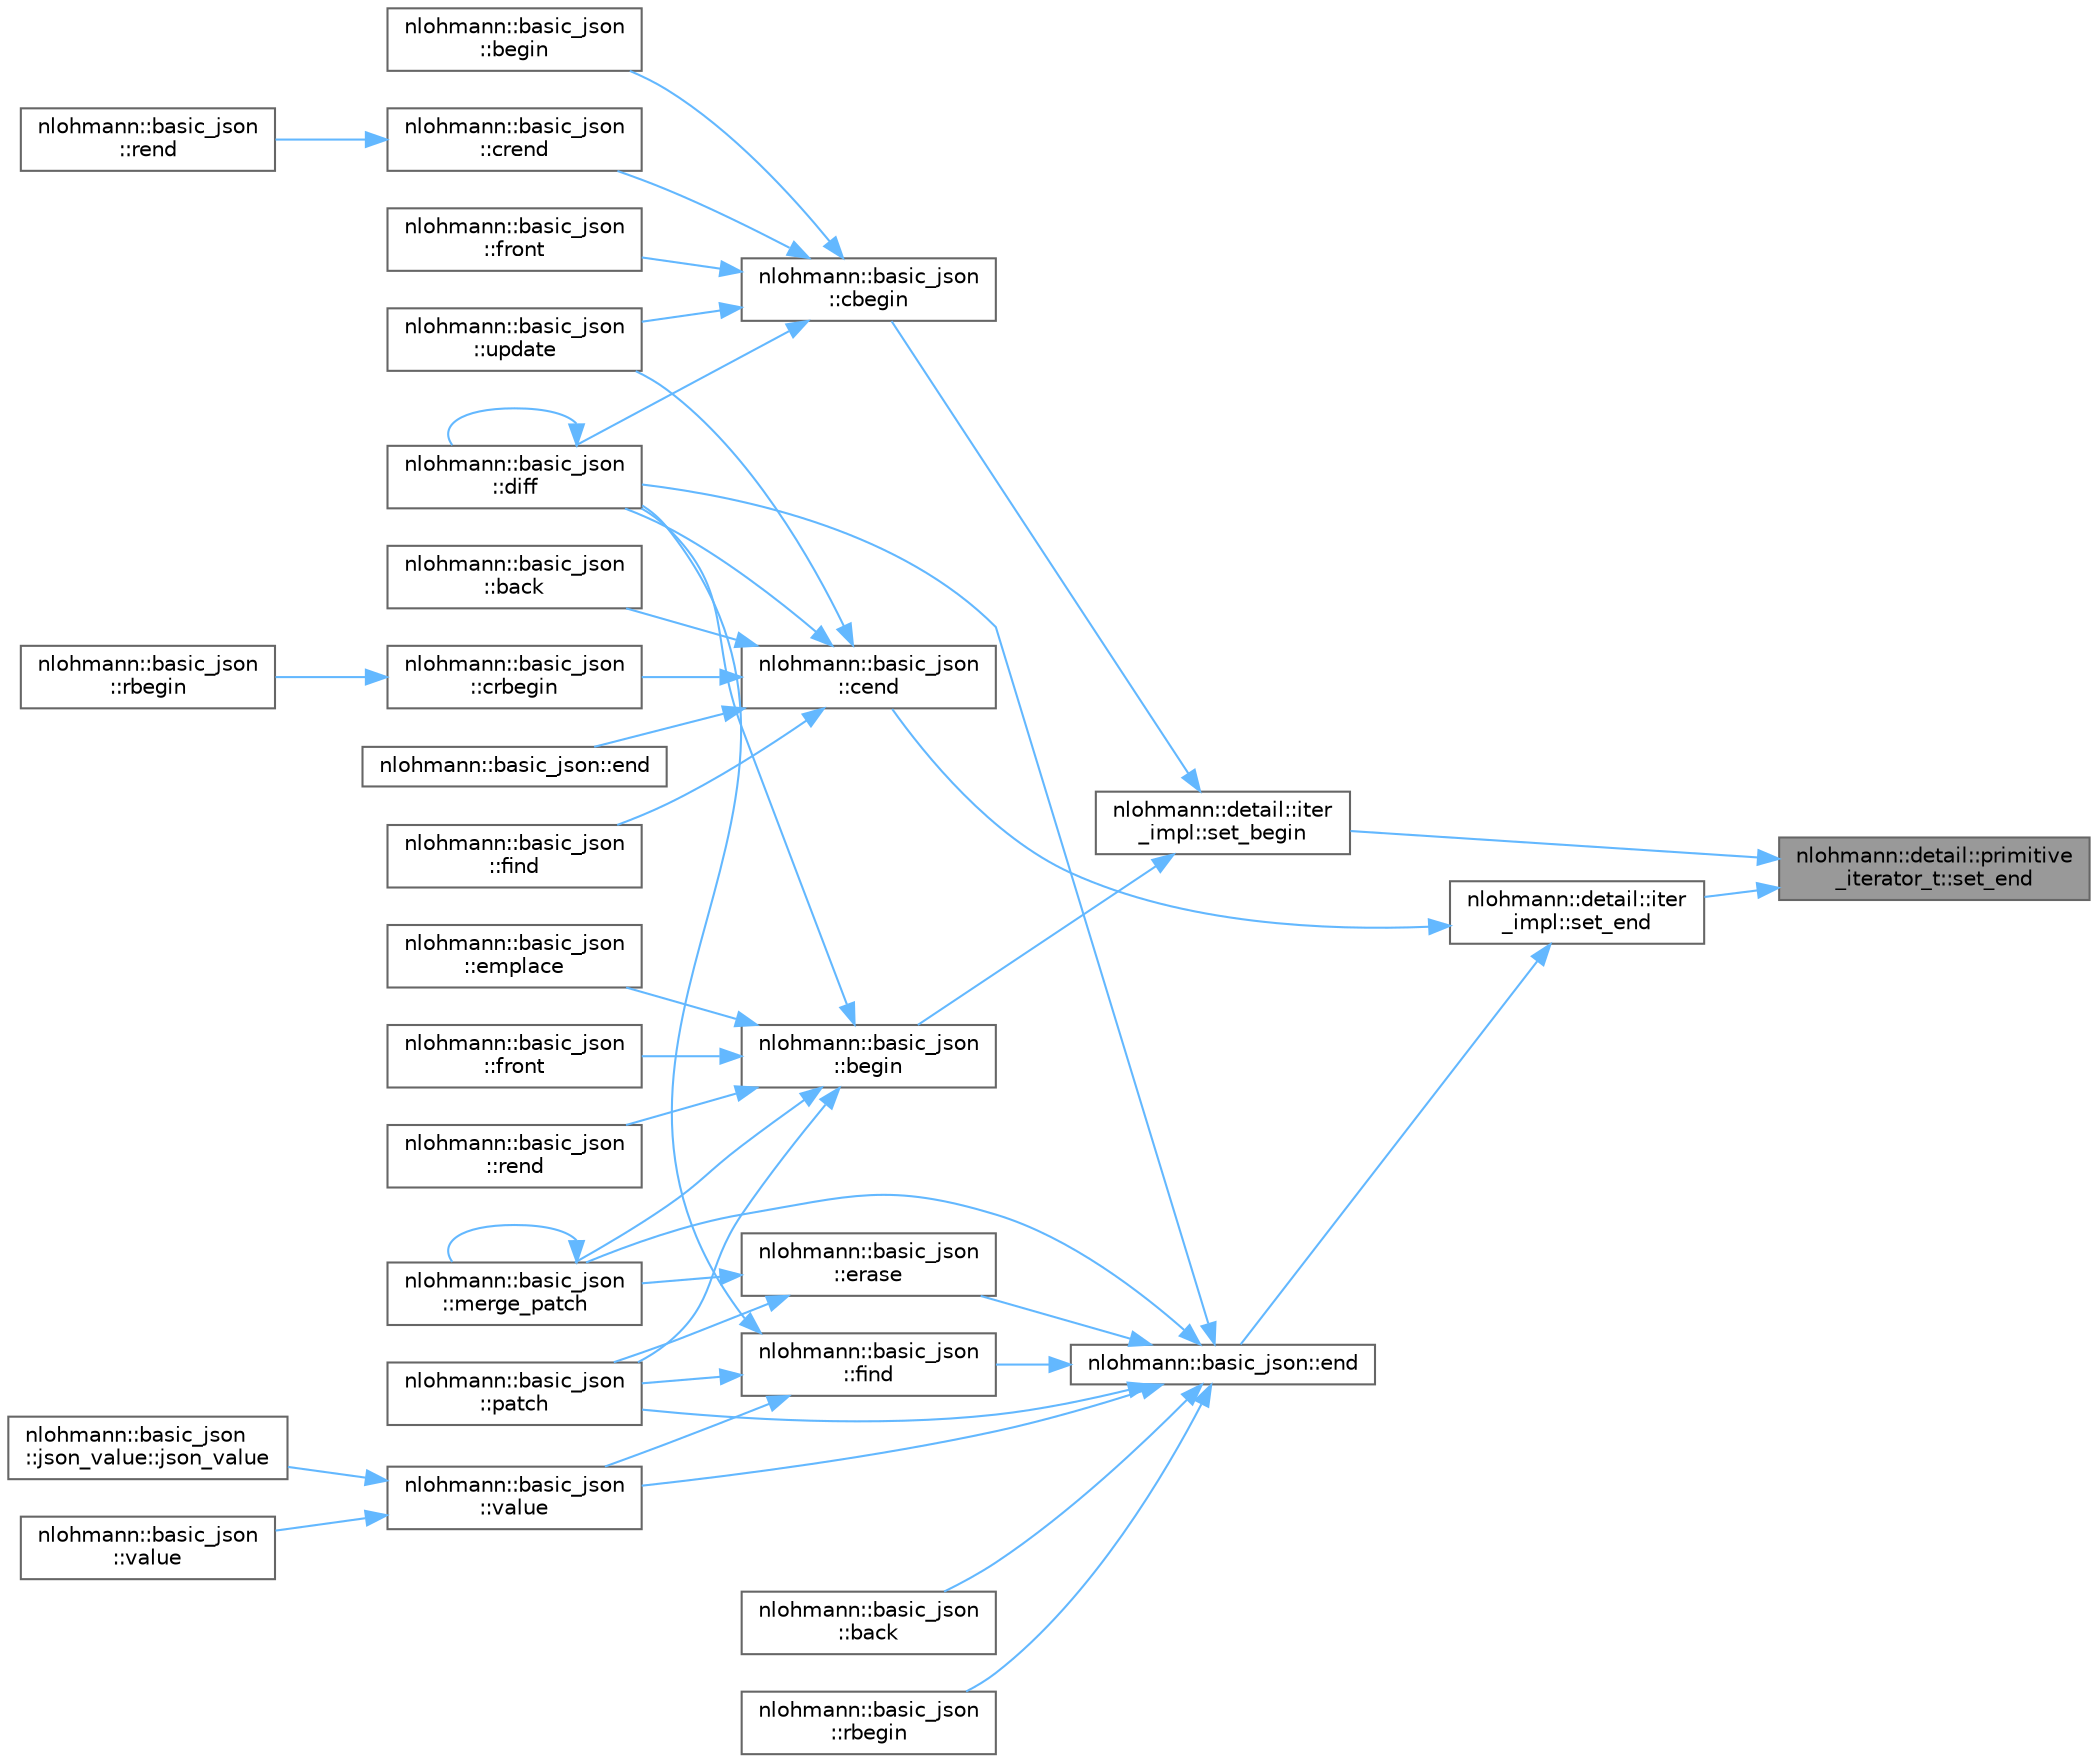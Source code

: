 digraph "nlohmann::detail::primitive_iterator_t::set_end"
{
 // LATEX_PDF_SIZE
  bgcolor="transparent";
  edge [fontname=Helvetica,fontsize=10,labelfontname=Helvetica,labelfontsize=10];
  node [fontname=Helvetica,fontsize=10,shape=box,height=0.2,width=0.4];
  rankdir="RL";
  Node1 [label="nlohmann::detail::primitive\l_iterator_t::set_end",height=0.2,width=0.4,color="gray40", fillcolor="grey60", style="filled", fontcolor="black",tooltip="set iterator to a defined past the end"];
  Node1 -> Node2 [dir="back",color="steelblue1",style="solid"];
  Node2 [label="nlohmann::detail::iter\l_impl::set_begin",height=0.2,width=0.4,color="grey40", fillcolor="white", style="filled",URL="$a02011.html#a5d5f92c7f6848814bc82cf7e4e541820",tooltip="set the iterator to the first value"];
  Node2 -> Node3 [dir="back",color="steelblue1",style="solid"];
  Node3 [label="nlohmann::basic_json\l::begin",height=0.2,width=0.4,color="grey40", fillcolor="white", style="filled",URL="$a01659.html#a23b495b4c282e4afacf382f5b49af7c7",tooltip="returns an iterator to the first element"];
  Node3 -> Node4 [dir="back",color="steelblue1",style="solid"];
  Node4 [label="nlohmann::basic_json\l::diff",height=0.2,width=0.4,color="grey40", fillcolor="white", style="filled",URL="$a01659.html#a1c1f21327df91a4dd6c5f5a107240385",tooltip="creates a diff as a JSON patch"];
  Node4 -> Node4 [dir="back",color="steelblue1",style="solid"];
  Node3 -> Node5 [dir="back",color="steelblue1",style="solid"];
  Node5 [label="nlohmann::basic_json\l::emplace",height=0.2,width=0.4,color="grey40", fillcolor="white", style="filled",URL="$a01659.html#af244c096197a233edba4c83200ae66ac",tooltip="add an object to an object if key does not exist"];
  Node3 -> Node6 [dir="back",color="steelblue1",style="solid"];
  Node6 [label="nlohmann::basic_json\l::front",height=0.2,width=0.4,color="grey40", fillcolor="white", style="filled",URL="$a01659.html#a5417ca43ae5e7a3a2f82eee2d915c6ed",tooltip="access the first element"];
  Node3 -> Node7 [dir="back",color="steelblue1",style="solid"];
  Node7 [label="nlohmann::basic_json\l::merge_patch",height=0.2,width=0.4,color="grey40", fillcolor="white", style="filled",URL="$a01659.html#a844a77cb154752d12118f10af26d54cb",tooltip="applies a JSON Merge Patch"];
  Node7 -> Node7 [dir="back",color="steelblue1",style="solid"];
  Node3 -> Node8 [dir="back",color="steelblue1",style="solid"];
  Node8 [label="nlohmann::basic_json\l::patch",height=0.2,width=0.4,color="grey40", fillcolor="white", style="filled",URL="$a01659.html#adcc786998f220a5b3083ee8a37c4553e",tooltip="applies a JSON patch"];
  Node3 -> Node9 [dir="back",color="steelblue1",style="solid"];
  Node9 [label="nlohmann::basic_json\l::rend",height=0.2,width=0.4,color="grey40", fillcolor="white", style="filled",URL="$a01659.html#a7a328b29b290cc300345376c54f618cb",tooltip="returns an iterator to the reverse-end"];
  Node2 -> Node10 [dir="back",color="steelblue1",style="solid"];
  Node10 [label="nlohmann::basic_json\l::cbegin",height=0.2,width=0.4,color="grey40", fillcolor="white", style="filled",URL="$a01659.html#ae508c13e3ad6ce445bcaf24a2bc7d039",tooltip="returns a const iterator to the first element"];
  Node10 -> Node11 [dir="back",color="steelblue1",style="solid"];
  Node11 [label="nlohmann::basic_json\l::begin",height=0.2,width=0.4,color="grey40", fillcolor="white", style="filled",URL="$a01659.html#a4f147be16fcde9f510c4aac89ab511c9",tooltip="returns a const iterator to the first element"];
  Node10 -> Node12 [dir="back",color="steelblue1",style="solid"];
  Node12 [label="nlohmann::basic_json\l::crend",height=0.2,width=0.4,color="grey40", fillcolor="white", style="filled",URL="$a01659.html#a223480466a0922267d680ec8f0722d58",tooltip="returns a const reverse iterator to one before the first"];
  Node12 -> Node13 [dir="back",color="steelblue1",style="solid"];
  Node13 [label="nlohmann::basic_json\l::rend",height=0.2,width=0.4,color="grey40", fillcolor="white", style="filled",URL="$a01659.html#a2e4cbf41d593d41847b90aea55e5e84d",tooltip="returns a const reverse iterator to one before the first"];
  Node10 -> Node4 [dir="back",color="steelblue1",style="solid"];
  Node10 -> Node14 [dir="back",color="steelblue1",style="solid"];
  Node14 [label="nlohmann::basic_json\l::front",height=0.2,width=0.4,color="grey40", fillcolor="white", style="filled",URL="$a01659.html#a5ac8f974c178cf9326b6765e22f50eb6",tooltip="access the first element"];
  Node10 -> Node15 [dir="back",color="steelblue1",style="solid"];
  Node15 [label="nlohmann::basic_json\l::update",height=0.2,width=0.4,color="grey40", fillcolor="white", style="filled",URL="$a01659.html#a377819905d567f6f523dcbc592cb6356",tooltip="updates a JSON object from another object, overwriting existing keys"];
  Node1 -> Node16 [dir="back",color="steelblue1",style="solid"];
  Node16 [label="nlohmann::detail::iter\l_impl::set_end",height=0.2,width=0.4,color="grey40", fillcolor="white", style="filled",URL="$a02011.html#a23e50ad4c13aa62d9ac7f60a123823ee",tooltip="set the iterator past the last value"];
  Node16 -> Node17 [dir="back",color="steelblue1",style="solid"];
  Node17 [label="nlohmann::basic_json\l::cend",height=0.2,width=0.4,color="grey40", fillcolor="white", style="filled",URL="$a01659.html#a3017cf0f1a4673e904e34cfef62e7758",tooltip="returns a const iterator to one past the last element"];
  Node17 -> Node18 [dir="back",color="steelblue1",style="solid"];
  Node18 [label="nlohmann::basic_json\l::back",height=0.2,width=0.4,color="grey40", fillcolor="white", style="filled",URL="$a01659.html#aac965b84ea43ccd8aef9caefef02794a",tooltip="access the last element"];
  Node17 -> Node19 [dir="back",color="steelblue1",style="solid"];
  Node19 [label="nlohmann::basic_json\l::crbegin",height=0.2,width=0.4,color="grey40", fillcolor="white", style="filled",URL="$a01659.html#a044298d189bdf7e4b36492de9811ddd6",tooltip="returns a const reverse iterator to the last element"];
  Node19 -> Node20 [dir="back",color="steelblue1",style="solid"];
  Node20 [label="nlohmann::basic_json\l::rbegin",height=0.2,width=0.4,color="grey40", fillcolor="white", style="filled",URL="$a01659.html#aab1329f44c8301b7679962726a043549",tooltip="returns a const reverse iterator to the last element"];
  Node17 -> Node4 [dir="back",color="steelblue1",style="solid"];
  Node17 -> Node21 [dir="back",color="steelblue1",style="solid"];
  Node21 [label="nlohmann::basic_json::end",height=0.2,width=0.4,color="grey40", fillcolor="white", style="filled",URL="$a01659.html#a82b5b96f86879a3bac0c713d33178551",tooltip="returns a const iterator to one past the last element"];
  Node17 -> Node22 [dir="back",color="steelblue1",style="solid"];
  Node22 [label="nlohmann::basic_json\l::find",height=0.2,width=0.4,color="grey40", fillcolor="white", style="filled",URL="$a01659.html#a17a516671c29a69bb2e11ca12030316b",tooltip="find an element in a JSON object"];
  Node17 -> Node15 [dir="back",color="steelblue1",style="solid"];
  Node16 -> Node23 [dir="back",color="steelblue1",style="solid"];
  Node23 [label="nlohmann::basic_json::end",height=0.2,width=0.4,color="grey40", fillcolor="white", style="filled",URL="$a01659.html#a931267ec3f09eb67e4382f321b2c52bc",tooltip="returns an iterator to one past the last element"];
  Node23 -> Node24 [dir="back",color="steelblue1",style="solid"];
  Node24 [label="nlohmann::basic_json\l::back",height=0.2,width=0.4,color="grey40", fillcolor="white", style="filled",URL="$a01659.html#a30914ad0767ccdc3633f88a906ed7dfa",tooltip="access the last element"];
  Node23 -> Node4 [dir="back",color="steelblue1",style="solid"];
  Node23 -> Node25 [dir="back",color="steelblue1",style="solid"];
  Node25 [label="nlohmann::basic_json\l::erase",height=0.2,width=0.4,color="grey40", fillcolor="white", style="filled",URL="$a01659.html#a494632b69bbe1d0153d3bedad0901b8e",tooltip="remove element given an iterator"];
  Node25 -> Node7 [dir="back",color="steelblue1",style="solid"];
  Node25 -> Node8 [dir="back",color="steelblue1",style="solid"];
  Node23 -> Node26 [dir="back",color="steelblue1",style="solid"];
  Node26 [label="nlohmann::basic_json\l::find",height=0.2,width=0.4,color="grey40", fillcolor="white", style="filled",URL="$a01659.html#acdf9b3aab82dcf443dd91ca5ec06b80c",tooltip="find an element in a JSON object"];
  Node26 -> Node4 [dir="back",color="steelblue1",style="solid"];
  Node26 -> Node8 [dir="back",color="steelblue1",style="solid"];
  Node26 -> Node27 [dir="back",color="steelblue1",style="solid"];
  Node27 [label="nlohmann::basic_json\l::value",height=0.2,width=0.4,color="grey40", fillcolor="white", style="filled",URL="$a01659.html#a11641b35219676b225d9bd15c7677659",tooltip="access specified object element with default value"];
  Node27 -> Node28 [dir="back",color="steelblue1",style="solid"];
  Node28 [label="nlohmann::basic_json\l::json_value::json_value",height=0.2,width=0.4,color="grey40", fillcolor="white", style="filled",URL="$a02059.html#ad7f122fa9bfc5aa4d9b65a3059892146",tooltip="constructor for strings"];
  Node27 -> Node29 [dir="back",color="steelblue1",style="solid"];
  Node29 [label="nlohmann::basic_json\l::value",height=0.2,width=0.4,color="grey40", fillcolor="white", style="filled",URL="$a01659.html#adcfdefe95d5c2471a5c97e911d46ee88",tooltip="overload for a default value of type const char*"];
  Node23 -> Node7 [dir="back",color="steelblue1",style="solid"];
  Node23 -> Node8 [dir="back",color="steelblue1",style="solid"];
  Node23 -> Node30 [dir="back",color="steelblue1",style="solid"];
  Node30 [label="nlohmann::basic_json\l::rbegin",height=0.2,width=0.4,color="grey40", fillcolor="white", style="filled",URL="$a01659.html#aff8e38cd973bc94557fa8d36433c0e4c",tooltip="returns an iterator to the reverse-beginning"];
  Node23 -> Node27 [dir="back",color="steelblue1",style="solid"];
}
